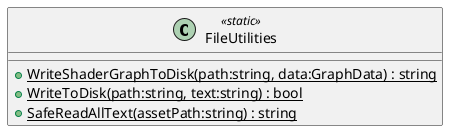 @startuml
class FileUtilities <<static>> {
    + {static} WriteShaderGraphToDisk(path:string, data:GraphData) : string
    + {static} WriteToDisk(path:string, text:string) : bool
    + {static} SafeReadAllText(assetPath:string) : string
}
@enduml
